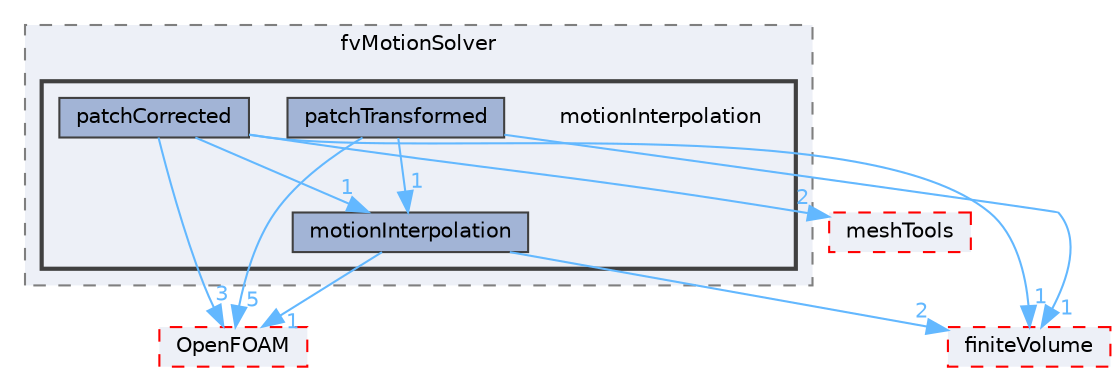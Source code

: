 digraph "src/fvMotionSolver/motionInterpolation"
{
 // LATEX_PDF_SIZE
  bgcolor="transparent";
  edge [fontname=Helvetica,fontsize=10,labelfontname=Helvetica,labelfontsize=10];
  node [fontname=Helvetica,fontsize=10,shape=box,height=0.2,width=0.4];
  compound=true
  subgraph clusterdir_f7091aeabaea36e4bb5fe5aa28ecbeff {
    graph [ bgcolor="#edf0f7", pencolor="grey50", label="fvMotionSolver", fontname=Helvetica,fontsize=10 style="filled,dashed", URL="dir_f7091aeabaea36e4bb5fe5aa28ecbeff.html",tooltip=""]
  subgraph clusterdir_dd25a7eb27a0c569fbd4e8c3e1ef4a47 {
    graph [ bgcolor="#edf0f7", pencolor="grey25", label="", fontname=Helvetica,fontsize=10 style="filled,bold", URL="dir_dd25a7eb27a0c569fbd4e8c3e1ef4a47.html",tooltip=""]
    dir_dd25a7eb27a0c569fbd4e8c3e1ef4a47 [shape=plaintext, label="motionInterpolation"];
  dir_318b321eec65d2a928ae5e2bdd4105c8 [label="motionInterpolation", fillcolor="#a2b4d6", color="grey25", style="filled", URL="dir_318b321eec65d2a928ae5e2bdd4105c8.html",tooltip=""];
  dir_feccc95c3b0cf1164f3efbb7e660cd14 [label="patchCorrected", fillcolor="#a2b4d6", color="grey25", style="filled", URL="dir_feccc95c3b0cf1164f3efbb7e660cd14.html",tooltip=""];
  dir_5541749b4909ca00eefa685c47363243 [label="patchTransformed", fillcolor="#a2b4d6", color="grey25", style="filled", URL="dir_5541749b4909ca00eefa685c47363243.html",tooltip=""];
  }
  }
  dir_c5473ff19b20e6ec4dfe5c310b3778a8 [label="OpenFOAM", fillcolor="#edf0f7", color="red", style="filled,dashed", URL="dir_c5473ff19b20e6ec4dfe5c310b3778a8.html",tooltip=""];
  dir_9bd15774b555cf7259a6fa18f99fe99b [label="finiteVolume", fillcolor="#edf0f7", color="red", style="filled,dashed", URL="dir_9bd15774b555cf7259a6fa18f99fe99b.html",tooltip=""];
  dir_ae30ad0bef50cf391b24c614251bb9fd [label="meshTools", fillcolor="#edf0f7", color="red", style="filled,dashed", URL="dir_ae30ad0bef50cf391b24c614251bb9fd.html",tooltip=""];
  dir_318b321eec65d2a928ae5e2bdd4105c8->dir_9bd15774b555cf7259a6fa18f99fe99b [headlabel="2", labeldistance=1.5 headhref="dir_002442_001387.html" href="dir_002442_001387.html" color="steelblue1" fontcolor="steelblue1"];
  dir_318b321eec65d2a928ae5e2bdd4105c8->dir_c5473ff19b20e6ec4dfe5c310b3778a8 [headlabel="1", labeldistance=1.5 headhref="dir_002442_002695.html" href="dir_002442_002695.html" color="steelblue1" fontcolor="steelblue1"];
  dir_feccc95c3b0cf1164f3efbb7e660cd14->dir_318b321eec65d2a928ae5e2bdd4105c8 [headlabel="1", labeldistance=1.5 headhref="dir_002821_002442.html" href="dir_002821_002442.html" color="steelblue1" fontcolor="steelblue1"];
  dir_feccc95c3b0cf1164f3efbb7e660cd14->dir_9bd15774b555cf7259a6fa18f99fe99b [headlabel="1", labeldistance=1.5 headhref="dir_002821_001387.html" href="dir_002821_001387.html" color="steelblue1" fontcolor="steelblue1"];
  dir_feccc95c3b0cf1164f3efbb7e660cd14->dir_ae30ad0bef50cf391b24c614251bb9fd [headlabel="2", labeldistance=1.5 headhref="dir_002821_002382.html" href="dir_002821_002382.html" color="steelblue1" fontcolor="steelblue1"];
  dir_feccc95c3b0cf1164f3efbb7e660cd14->dir_c5473ff19b20e6ec4dfe5c310b3778a8 [headlabel="3", labeldistance=1.5 headhref="dir_002821_002695.html" href="dir_002821_002695.html" color="steelblue1" fontcolor="steelblue1"];
  dir_5541749b4909ca00eefa685c47363243->dir_318b321eec65d2a928ae5e2bdd4105c8 [headlabel="1", labeldistance=1.5 headhref="dir_002846_002442.html" href="dir_002846_002442.html" color="steelblue1" fontcolor="steelblue1"];
  dir_5541749b4909ca00eefa685c47363243->dir_9bd15774b555cf7259a6fa18f99fe99b [headlabel="1", labeldistance=1.5 headhref="dir_002846_001387.html" href="dir_002846_001387.html" color="steelblue1" fontcolor="steelblue1"];
  dir_5541749b4909ca00eefa685c47363243->dir_c5473ff19b20e6ec4dfe5c310b3778a8 [headlabel="5", labeldistance=1.5 headhref="dir_002846_002695.html" href="dir_002846_002695.html" color="steelblue1" fontcolor="steelblue1"];
}
